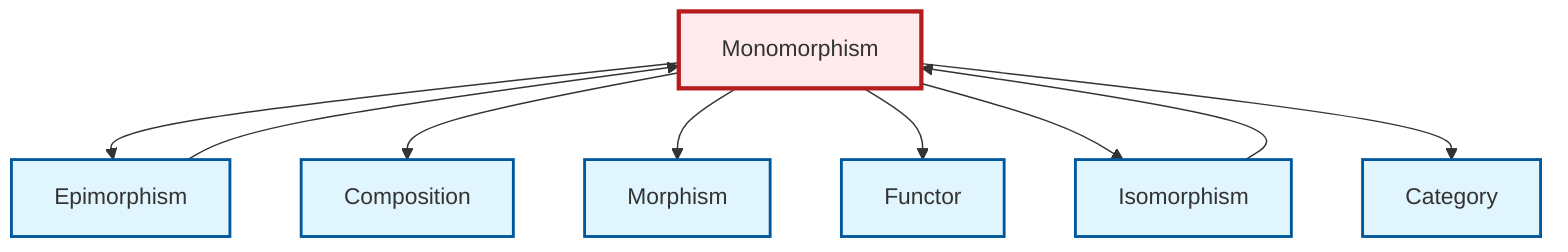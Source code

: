 graph TD
    classDef definition fill:#e1f5fe,stroke:#01579b,stroke-width:2px
    classDef theorem fill:#f3e5f5,stroke:#4a148c,stroke-width:2px
    classDef axiom fill:#fff3e0,stroke:#e65100,stroke-width:2px
    classDef example fill:#e8f5e9,stroke:#1b5e20,stroke-width:2px
    classDef current fill:#ffebee,stroke:#b71c1c,stroke-width:3px
    def-monomorphism["Monomorphism"]:::definition
    def-composition["Composition"]:::definition
    def-morphism["Morphism"]:::definition
    def-functor["Functor"]:::definition
    def-category["Category"]:::definition
    def-isomorphism["Isomorphism"]:::definition
    def-epimorphism["Epimorphism"]:::definition
    def-monomorphism --> def-epimorphism
    def-monomorphism --> def-composition
    def-epimorphism --> def-monomorphism
    def-monomorphism --> def-morphism
    def-monomorphism --> def-functor
    def-isomorphism --> def-monomorphism
    def-monomorphism --> def-isomorphism
    def-monomorphism --> def-category
    class def-monomorphism current